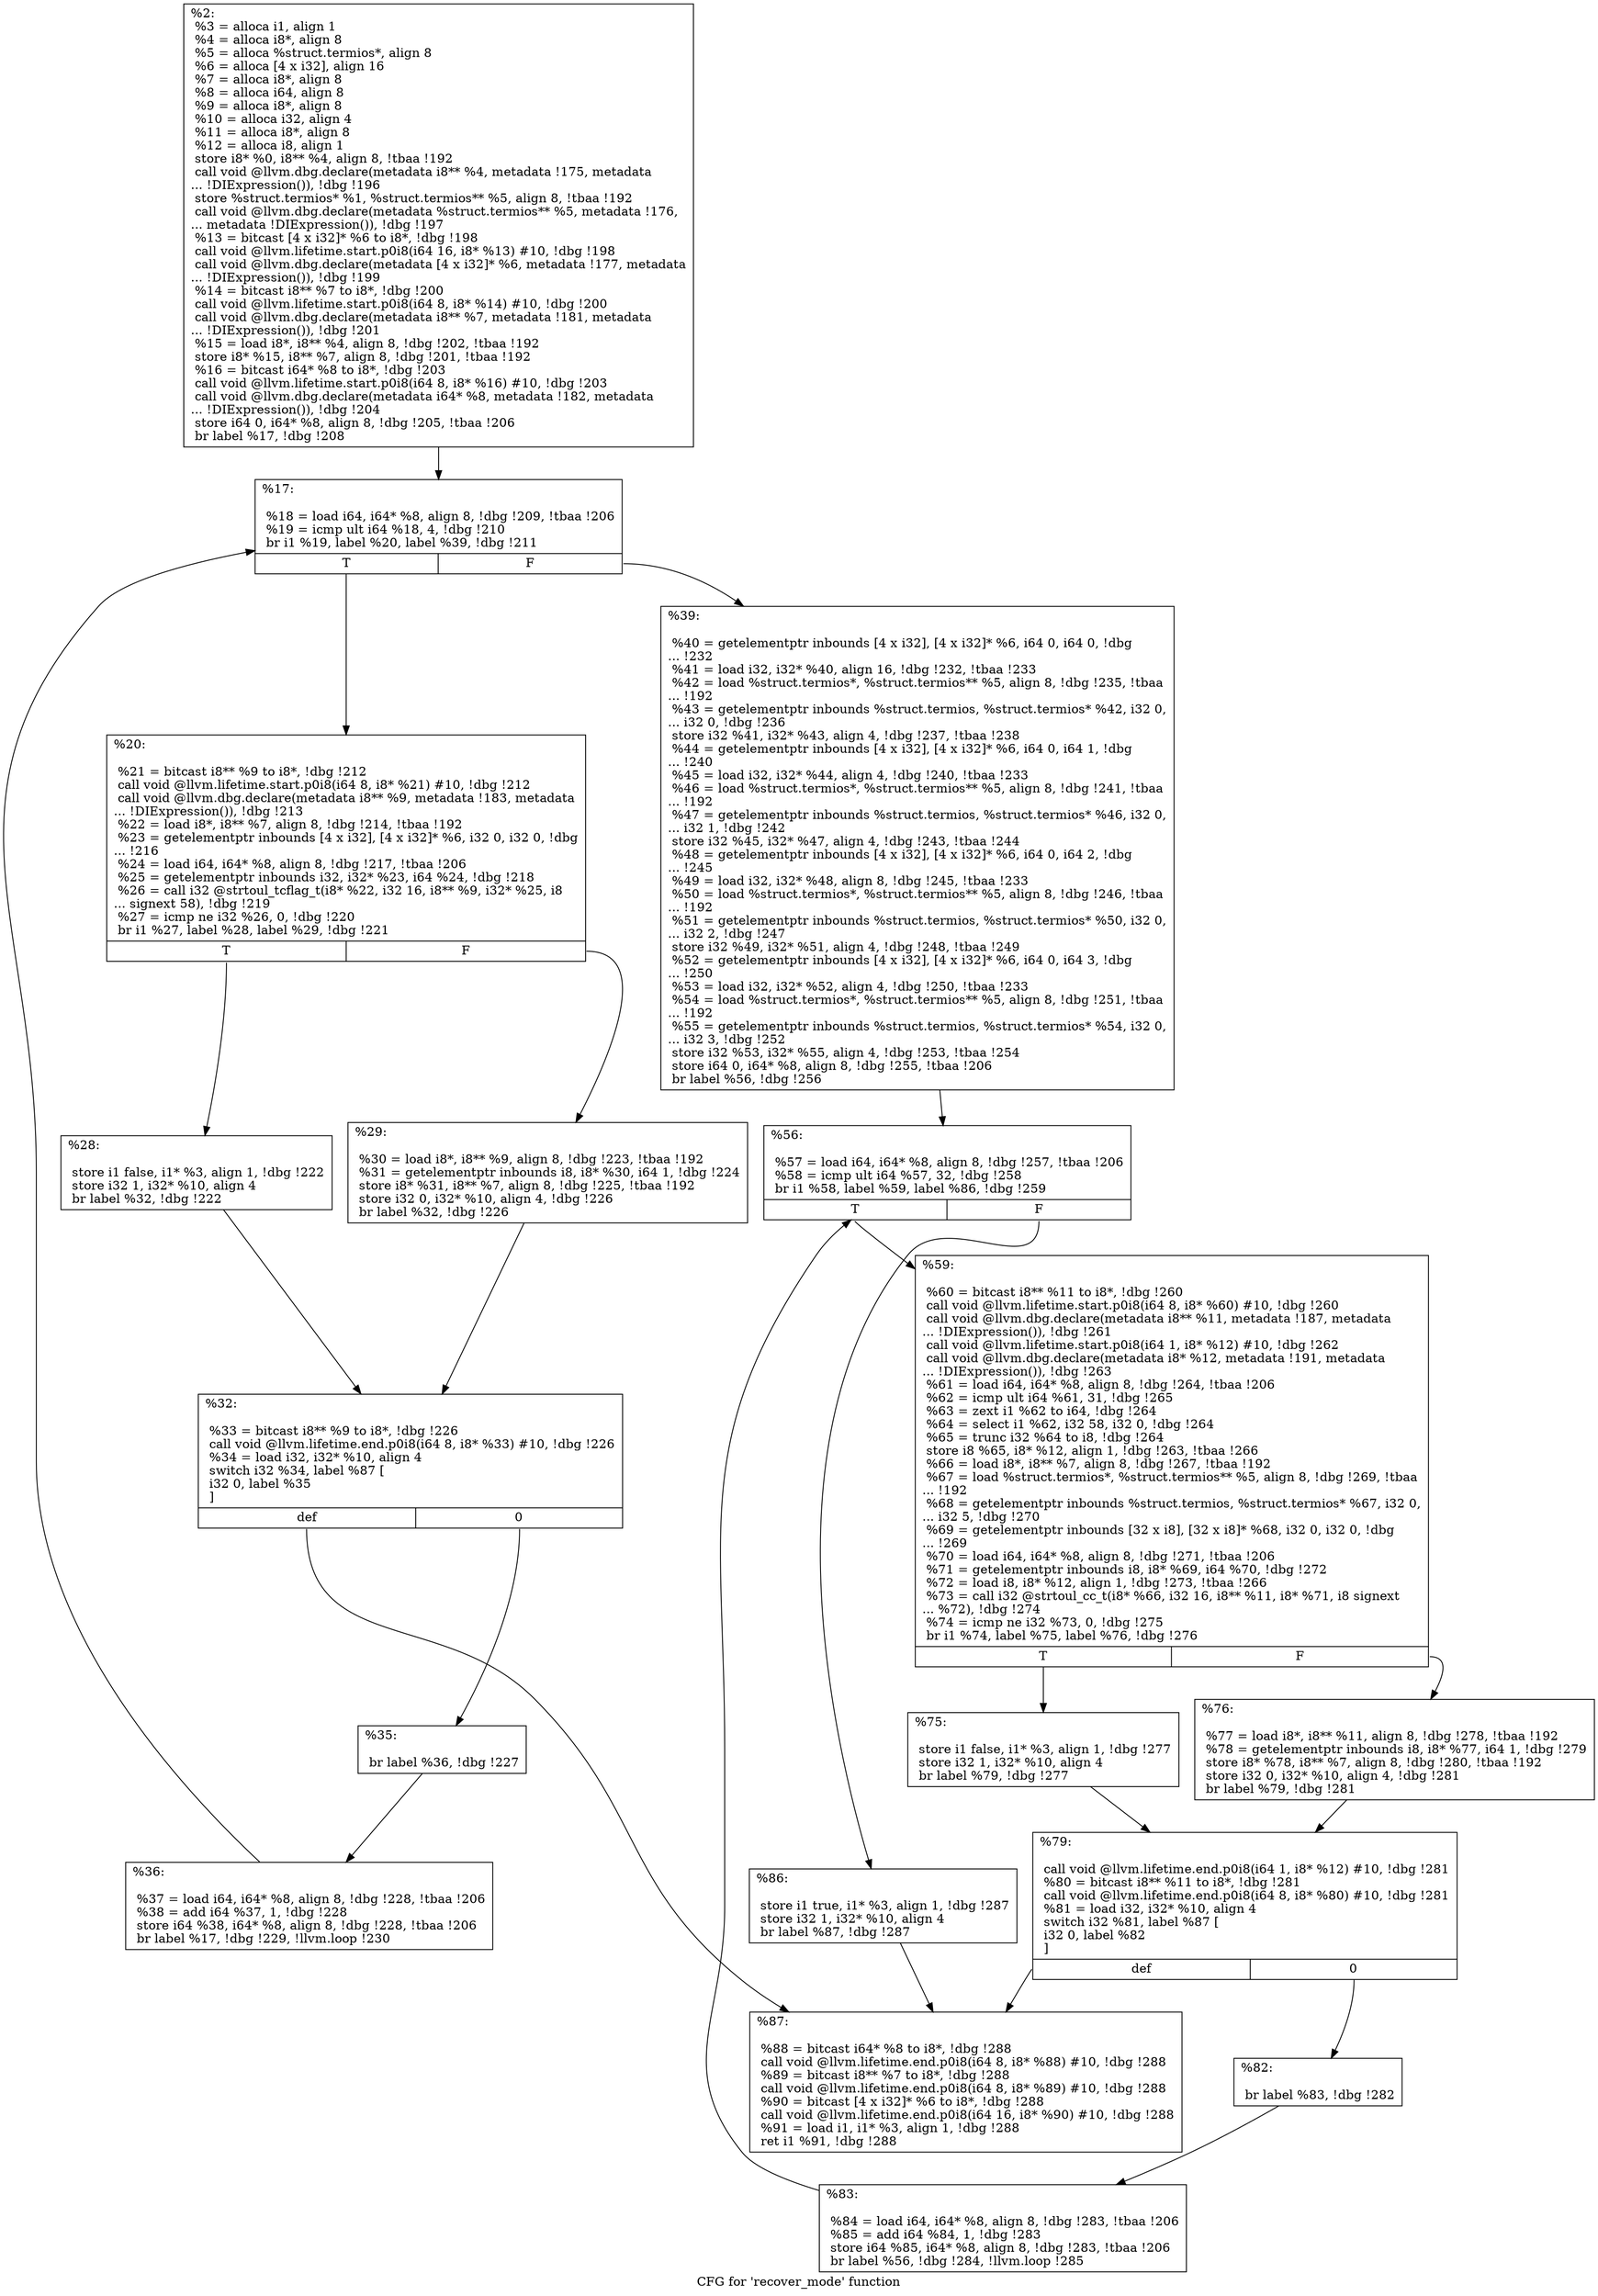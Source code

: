 digraph "CFG for 'recover_mode' function" {
	label="CFG for 'recover_mode' function";

	Node0x1c5bce0 [shape=record,label="{%2:\l  %3 = alloca i1, align 1\l  %4 = alloca i8*, align 8\l  %5 = alloca %struct.termios*, align 8\l  %6 = alloca [4 x i32], align 16\l  %7 = alloca i8*, align 8\l  %8 = alloca i64, align 8\l  %9 = alloca i8*, align 8\l  %10 = alloca i32, align 4\l  %11 = alloca i8*, align 8\l  %12 = alloca i8, align 1\l  store i8* %0, i8** %4, align 8, !tbaa !192\l  call void @llvm.dbg.declare(metadata i8** %4, metadata !175, metadata\l... !DIExpression()), !dbg !196\l  store %struct.termios* %1, %struct.termios** %5, align 8, !tbaa !192\l  call void @llvm.dbg.declare(metadata %struct.termios** %5, metadata !176,\l... metadata !DIExpression()), !dbg !197\l  %13 = bitcast [4 x i32]* %6 to i8*, !dbg !198\l  call void @llvm.lifetime.start.p0i8(i64 16, i8* %13) #10, !dbg !198\l  call void @llvm.dbg.declare(metadata [4 x i32]* %6, metadata !177, metadata\l... !DIExpression()), !dbg !199\l  %14 = bitcast i8** %7 to i8*, !dbg !200\l  call void @llvm.lifetime.start.p0i8(i64 8, i8* %14) #10, !dbg !200\l  call void @llvm.dbg.declare(metadata i8** %7, metadata !181, metadata\l... !DIExpression()), !dbg !201\l  %15 = load i8*, i8** %4, align 8, !dbg !202, !tbaa !192\l  store i8* %15, i8** %7, align 8, !dbg !201, !tbaa !192\l  %16 = bitcast i64* %8 to i8*, !dbg !203\l  call void @llvm.lifetime.start.p0i8(i64 8, i8* %16) #10, !dbg !203\l  call void @llvm.dbg.declare(metadata i64* %8, metadata !182, metadata\l... !DIExpression()), !dbg !204\l  store i64 0, i64* %8, align 8, !dbg !205, !tbaa !206\l  br label %17, !dbg !208\l}"];
	Node0x1c5bce0 -> Node0x1c5bdd0;
	Node0x1c5bdd0 [shape=record,label="{%17:\l\l  %18 = load i64, i64* %8, align 8, !dbg !209, !tbaa !206\l  %19 = icmp ult i64 %18, 4, !dbg !210\l  br i1 %19, label %20, label %39, !dbg !211\l|{<s0>T|<s1>F}}"];
	Node0x1c5bdd0:s0 -> Node0x1c5be20;
	Node0x1c5bdd0:s1 -> Node0x1c5c000;
	Node0x1c5be20 [shape=record,label="{%20:\l\l  %21 = bitcast i8** %9 to i8*, !dbg !212\l  call void @llvm.lifetime.start.p0i8(i64 8, i8* %21) #10, !dbg !212\l  call void @llvm.dbg.declare(metadata i8** %9, metadata !183, metadata\l... !DIExpression()), !dbg !213\l  %22 = load i8*, i8** %7, align 8, !dbg !214, !tbaa !192\l  %23 = getelementptr inbounds [4 x i32], [4 x i32]* %6, i32 0, i32 0, !dbg\l... !216\l  %24 = load i64, i64* %8, align 8, !dbg !217, !tbaa !206\l  %25 = getelementptr inbounds i32, i32* %23, i64 %24, !dbg !218\l  %26 = call i32 @strtoul_tcflag_t(i8* %22, i32 16, i8** %9, i32* %25, i8\l... signext 58), !dbg !219\l  %27 = icmp ne i32 %26, 0, !dbg !220\l  br i1 %27, label %28, label %29, !dbg !221\l|{<s0>T|<s1>F}}"];
	Node0x1c5be20:s0 -> Node0x1c5be70;
	Node0x1c5be20:s1 -> Node0x1c5bec0;
	Node0x1c5be70 [shape=record,label="{%28:\l\l  store i1 false, i1* %3, align 1, !dbg !222\l  store i32 1, i32* %10, align 4\l  br label %32, !dbg !222\l}"];
	Node0x1c5be70 -> Node0x1c5bf10;
	Node0x1c5bec0 [shape=record,label="{%29:\l\l  %30 = load i8*, i8** %9, align 8, !dbg !223, !tbaa !192\l  %31 = getelementptr inbounds i8, i8* %30, i64 1, !dbg !224\l  store i8* %31, i8** %7, align 8, !dbg !225, !tbaa !192\l  store i32 0, i32* %10, align 4, !dbg !226\l  br label %32, !dbg !226\l}"];
	Node0x1c5bec0 -> Node0x1c5bf10;
	Node0x1c5bf10 [shape=record,label="{%32:\l\l  %33 = bitcast i8** %9 to i8*, !dbg !226\l  call void @llvm.lifetime.end.p0i8(i64 8, i8* %33) #10, !dbg !226\l  %34 = load i32, i32* %10, align 4\l  switch i32 %34, label %87 [\l    i32 0, label %35\l  ]\l|{<s0>def|<s1>0}}"];
	Node0x1c5bf10:s0 -> Node0x1c5c2d0;
	Node0x1c5bf10:s1 -> Node0x1c5bf60;
	Node0x1c5bf60 [shape=record,label="{%35:\l\l  br label %36, !dbg !227\l}"];
	Node0x1c5bf60 -> Node0x1c5bfb0;
	Node0x1c5bfb0 [shape=record,label="{%36:\l\l  %37 = load i64, i64* %8, align 8, !dbg !228, !tbaa !206\l  %38 = add i64 %37, 1, !dbg !228\l  store i64 %38, i64* %8, align 8, !dbg !228, !tbaa !206\l  br label %17, !dbg !229, !llvm.loop !230\l}"];
	Node0x1c5bfb0 -> Node0x1c5bdd0;
	Node0x1c5c000 [shape=record,label="{%39:\l\l  %40 = getelementptr inbounds [4 x i32], [4 x i32]* %6, i64 0, i64 0, !dbg\l... !232\l  %41 = load i32, i32* %40, align 16, !dbg !232, !tbaa !233\l  %42 = load %struct.termios*, %struct.termios** %5, align 8, !dbg !235, !tbaa\l... !192\l  %43 = getelementptr inbounds %struct.termios, %struct.termios* %42, i32 0,\l... i32 0, !dbg !236\l  store i32 %41, i32* %43, align 4, !dbg !237, !tbaa !238\l  %44 = getelementptr inbounds [4 x i32], [4 x i32]* %6, i64 0, i64 1, !dbg\l... !240\l  %45 = load i32, i32* %44, align 4, !dbg !240, !tbaa !233\l  %46 = load %struct.termios*, %struct.termios** %5, align 8, !dbg !241, !tbaa\l... !192\l  %47 = getelementptr inbounds %struct.termios, %struct.termios* %46, i32 0,\l... i32 1, !dbg !242\l  store i32 %45, i32* %47, align 4, !dbg !243, !tbaa !244\l  %48 = getelementptr inbounds [4 x i32], [4 x i32]* %6, i64 0, i64 2, !dbg\l... !245\l  %49 = load i32, i32* %48, align 8, !dbg !245, !tbaa !233\l  %50 = load %struct.termios*, %struct.termios** %5, align 8, !dbg !246, !tbaa\l... !192\l  %51 = getelementptr inbounds %struct.termios, %struct.termios* %50, i32 0,\l... i32 2, !dbg !247\l  store i32 %49, i32* %51, align 4, !dbg !248, !tbaa !249\l  %52 = getelementptr inbounds [4 x i32], [4 x i32]* %6, i64 0, i64 3, !dbg\l... !250\l  %53 = load i32, i32* %52, align 4, !dbg !250, !tbaa !233\l  %54 = load %struct.termios*, %struct.termios** %5, align 8, !dbg !251, !tbaa\l... !192\l  %55 = getelementptr inbounds %struct.termios, %struct.termios* %54, i32 0,\l... i32 3, !dbg !252\l  store i32 %53, i32* %55, align 4, !dbg !253, !tbaa !254\l  store i64 0, i64* %8, align 8, !dbg !255, !tbaa !206\l  br label %56, !dbg !256\l}"];
	Node0x1c5c000 -> Node0x1c5c050;
	Node0x1c5c050 [shape=record,label="{%56:\l\l  %57 = load i64, i64* %8, align 8, !dbg !257, !tbaa !206\l  %58 = icmp ult i64 %57, 32, !dbg !258\l  br i1 %58, label %59, label %86, !dbg !259\l|{<s0>T|<s1>F}}"];
	Node0x1c5c050:s0 -> Node0x1c5c0a0;
	Node0x1c5c050:s1 -> Node0x1c5c280;
	Node0x1c5c0a0 [shape=record,label="{%59:\l\l  %60 = bitcast i8** %11 to i8*, !dbg !260\l  call void @llvm.lifetime.start.p0i8(i64 8, i8* %60) #10, !dbg !260\l  call void @llvm.dbg.declare(metadata i8** %11, metadata !187, metadata\l... !DIExpression()), !dbg !261\l  call void @llvm.lifetime.start.p0i8(i64 1, i8* %12) #10, !dbg !262\l  call void @llvm.dbg.declare(metadata i8* %12, metadata !191, metadata\l... !DIExpression()), !dbg !263\l  %61 = load i64, i64* %8, align 8, !dbg !264, !tbaa !206\l  %62 = icmp ult i64 %61, 31, !dbg !265\l  %63 = zext i1 %62 to i64, !dbg !264\l  %64 = select i1 %62, i32 58, i32 0, !dbg !264\l  %65 = trunc i32 %64 to i8, !dbg !264\l  store i8 %65, i8* %12, align 1, !dbg !263, !tbaa !266\l  %66 = load i8*, i8** %7, align 8, !dbg !267, !tbaa !192\l  %67 = load %struct.termios*, %struct.termios** %5, align 8, !dbg !269, !tbaa\l... !192\l  %68 = getelementptr inbounds %struct.termios, %struct.termios* %67, i32 0,\l... i32 5, !dbg !270\l  %69 = getelementptr inbounds [32 x i8], [32 x i8]* %68, i32 0, i32 0, !dbg\l... !269\l  %70 = load i64, i64* %8, align 8, !dbg !271, !tbaa !206\l  %71 = getelementptr inbounds i8, i8* %69, i64 %70, !dbg !272\l  %72 = load i8, i8* %12, align 1, !dbg !273, !tbaa !266\l  %73 = call i32 @strtoul_cc_t(i8* %66, i32 16, i8** %11, i8* %71, i8 signext\l... %72), !dbg !274\l  %74 = icmp ne i32 %73, 0, !dbg !275\l  br i1 %74, label %75, label %76, !dbg !276\l|{<s0>T|<s1>F}}"];
	Node0x1c5c0a0:s0 -> Node0x1c5c0f0;
	Node0x1c5c0a0:s1 -> Node0x1c5c140;
	Node0x1c5c0f0 [shape=record,label="{%75:\l\l  store i1 false, i1* %3, align 1, !dbg !277\l  store i32 1, i32* %10, align 4\l  br label %79, !dbg !277\l}"];
	Node0x1c5c0f0 -> Node0x1c5c190;
	Node0x1c5c140 [shape=record,label="{%76:\l\l  %77 = load i8*, i8** %11, align 8, !dbg !278, !tbaa !192\l  %78 = getelementptr inbounds i8, i8* %77, i64 1, !dbg !279\l  store i8* %78, i8** %7, align 8, !dbg !280, !tbaa !192\l  store i32 0, i32* %10, align 4, !dbg !281\l  br label %79, !dbg !281\l}"];
	Node0x1c5c140 -> Node0x1c5c190;
	Node0x1c5c190 [shape=record,label="{%79:\l\l  call void @llvm.lifetime.end.p0i8(i64 1, i8* %12) #10, !dbg !281\l  %80 = bitcast i8** %11 to i8*, !dbg !281\l  call void @llvm.lifetime.end.p0i8(i64 8, i8* %80) #10, !dbg !281\l  %81 = load i32, i32* %10, align 4\l  switch i32 %81, label %87 [\l    i32 0, label %82\l  ]\l|{<s0>def|<s1>0}}"];
	Node0x1c5c190:s0 -> Node0x1c5c2d0;
	Node0x1c5c190:s1 -> Node0x1c5c1e0;
	Node0x1c5c1e0 [shape=record,label="{%82:\l\l  br label %83, !dbg !282\l}"];
	Node0x1c5c1e0 -> Node0x1c5c230;
	Node0x1c5c230 [shape=record,label="{%83:\l\l  %84 = load i64, i64* %8, align 8, !dbg !283, !tbaa !206\l  %85 = add i64 %84, 1, !dbg !283\l  store i64 %85, i64* %8, align 8, !dbg !283, !tbaa !206\l  br label %56, !dbg !284, !llvm.loop !285\l}"];
	Node0x1c5c230 -> Node0x1c5c050;
	Node0x1c5c280 [shape=record,label="{%86:\l\l  store i1 true, i1* %3, align 1, !dbg !287\l  store i32 1, i32* %10, align 4\l  br label %87, !dbg !287\l}"];
	Node0x1c5c280 -> Node0x1c5c2d0;
	Node0x1c5c2d0 [shape=record,label="{%87:\l\l  %88 = bitcast i64* %8 to i8*, !dbg !288\l  call void @llvm.lifetime.end.p0i8(i64 8, i8* %88) #10, !dbg !288\l  %89 = bitcast i8** %7 to i8*, !dbg !288\l  call void @llvm.lifetime.end.p0i8(i64 8, i8* %89) #10, !dbg !288\l  %90 = bitcast [4 x i32]* %6 to i8*, !dbg !288\l  call void @llvm.lifetime.end.p0i8(i64 16, i8* %90) #10, !dbg !288\l  %91 = load i1, i1* %3, align 1, !dbg !288\l  ret i1 %91, !dbg !288\l}"];
}

